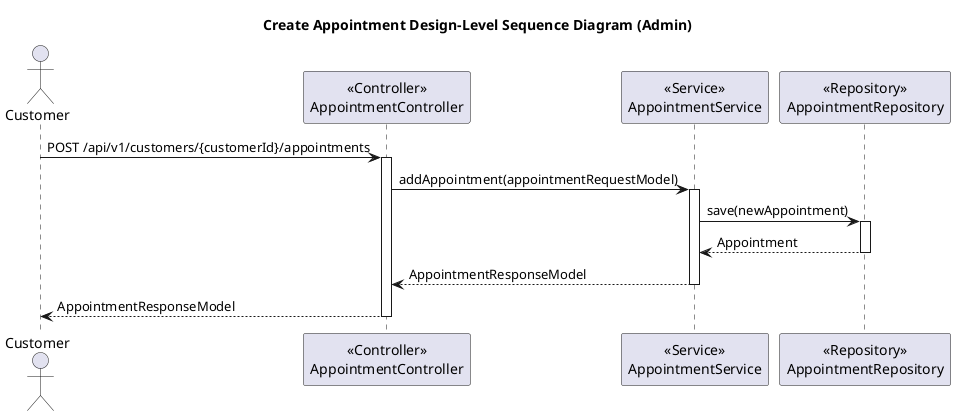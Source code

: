 @startuml
title Create Appointment Design-Level Sequence Diagram (Admin)

actor Customer

participant AppointmentController as "<<Controller>>\nAppointmentController"
participant AppointmentService as "<<Service>>\nAppointmentService"
participant AppointmentRepository as "<<Repository>>\nAppointmentRepository"

Customer -> AppointmentController: POST /api/v1/customers/{customerId}/appointments
activate AppointmentController

AppointmentController -> AppointmentService: addAppointment(appointmentRequestModel)
activate AppointmentService

AppointmentService -> AppointmentRepository: save(newAppointment)
activate AppointmentRepository

AppointmentRepository --> AppointmentService: Appointment
deactivate AppointmentRepository

AppointmentService --> AppointmentController: AppointmentResponseModel
deactivate AppointmentService

AppointmentController --> Customer: AppointmentResponseModel
deactivate AppointmentController
@enduml
